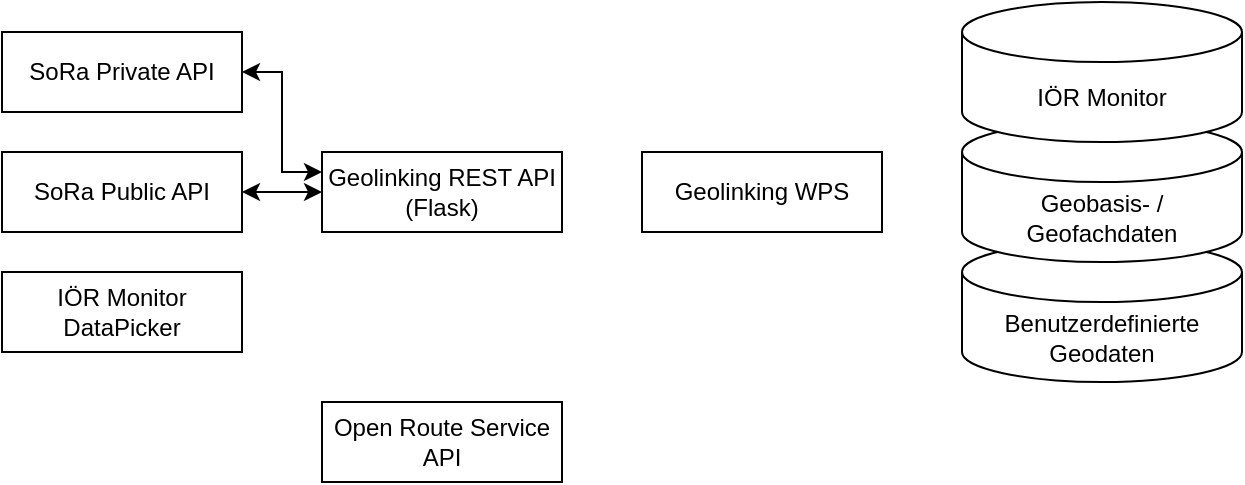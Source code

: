 <mxfile version="22.1.3" type="github">
  <diagram name="Seite-1" id="8oX-7nu69xEVpHodJw5y">
    <mxGraphModel dx="1434" dy="746" grid="1" gridSize="10" guides="1" tooltips="1" connect="1" arrows="1" fold="1" page="1" pageScale="1" pageWidth="1100" pageHeight="850" math="0" shadow="0">
      <root>
        <mxCell id="0" />
        <mxCell id="1" parent="0" />
        <mxCell id="xWyKYA-3_11842NbvKt_-10" value="Benutzerdefinierte Geodaten" style="shape=cylinder3;whiteSpace=wrap;html=1;boundedLbl=1;backgroundOutline=1;size=15;" vertex="1" parent="1">
          <mxGeometry x="600" y="305" width="140" height="70" as="geometry" />
        </mxCell>
        <mxCell id="xWyKYA-3_11842NbvKt_-12" style="edgeStyle=orthogonalEdgeStyle;rounded=0;orthogonalLoop=1;jettySize=auto;html=1;exitX=1;exitY=0.5;exitDx=0;exitDy=0;entryX=0;entryY=0.25;entryDx=0;entryDy=0;startArrow=classic;startFill=1;" edge="1" parent="1" source="xWyKYA-3_11842NbvKt_-1" target="xWyKYA-3_11842NbvKt_-5">
          <mxGeometry relative="1" as="geometry" />
        </mxCell>
        <mxCell id="xWyKYA-3_11842NbvKt_-1" value="SoRa Private API" style="rounded=0;whiteSpace=wrap;html=1;" vertex="1" parent="1">
          <mxGeometry x="120" y="200" width="120" height="40" as="geometry" />
        </mxCell>
        <mxCell id="xWyKYA-3_11842NbvKt_-14" style="edgeStyle=orthogonalEdgeStyle;rounded=0;orthogonalLoop=1;jettySize=auto;html=1;exitX=1;exitY=0.5;exitDx=0;exitDy=0;entryX=0;entryY=0.5;entryDx=0;entryDy=0;startArrow=classic;startFill=1;" edge="1" parent="1" source="xWyKYA-3_11842NbvKt_-2" target="xWyKYA-3_11842NbvKt_-5">
          <mxGeometry relative="1" as="geometry" />
        </mxCell>
        <mxCell id="xWyKYA-3_11842NbvKt_-2" value="SoRa Public API" style="rounded=0;whiteSpace=wrap;html=1;" vertex="1" parent="1">
          <mxGeometry x="120" y="260" width="120" height="40" as="geometry" />
        </mxCell>
        <mxCell id="xWyKYA-3_11842NbvKt_-3" value="IÖR Monitor DataPicker" style="rounded=0;whiteSpace=wrap;html=1;" vertex="1" parent="1">
          <mxGeometry x="120" y="320" width="120" height="40" as="geometry" />
        </mxCell>
        <mxCell id="xWyKYA-3_11842NbvKt_-4" value="Open Route Service API" style="rounded=0;whiteSpace=wrap;html=1;" vertex="1" parent="1">
          <mxGeometry x="280" y="385" width="120" height="40" as="geometry" />
        </mxCell>
        <mxCell id="xWyKYA-3_11842NbvKt_-5" value="Geolinking REST API (Flask)" style="rounded=0;whiteSpace=wrap;html=1;" vertex="1" parent="1">
          <mxGeometry x="280" y="260" width="120" height="40" as="geometry" />
        </mxCell>
        <mxCell id="xWyKYA-3_11842NbvKt_-7" value="Geolinking WPS" style="rounded=0;whiteSpace=wrap;html=1;" vertex="1" parent="1">
          <mxGeometry x="440" y="260" width="120" height="40" as="geometry" />
        </mxCell>
        <mxCell id="xWyKYA-3_11842NbvKt_-9" value="Geobasis- / Geofachdaten" style="shape=cylinder3;whiteSpace=wrap;html=1;boundedLbl=1;backgroundOutline=1;size=15;" vertex="1" parent="1">
          <mxGeometry x="600" y="245" width="140" height="70" as="geometry" />
        </mxCell>
        <mxCell id="xWyKYA-3_11842NbvKt_-8" value="IÖR Monitor" style="shape=cylinder3;whiteSpace=wrap;html=1;boundedLbl=1;backgroundOutline=1;size=15;" vertex="1" parent="1">
          <mxGeometry x="600" y="185" width="140" height="70" as="geometry" />
        </mxCell>
      </root>
    </mxGraphModel>
  </diagram>
</mxfile>
